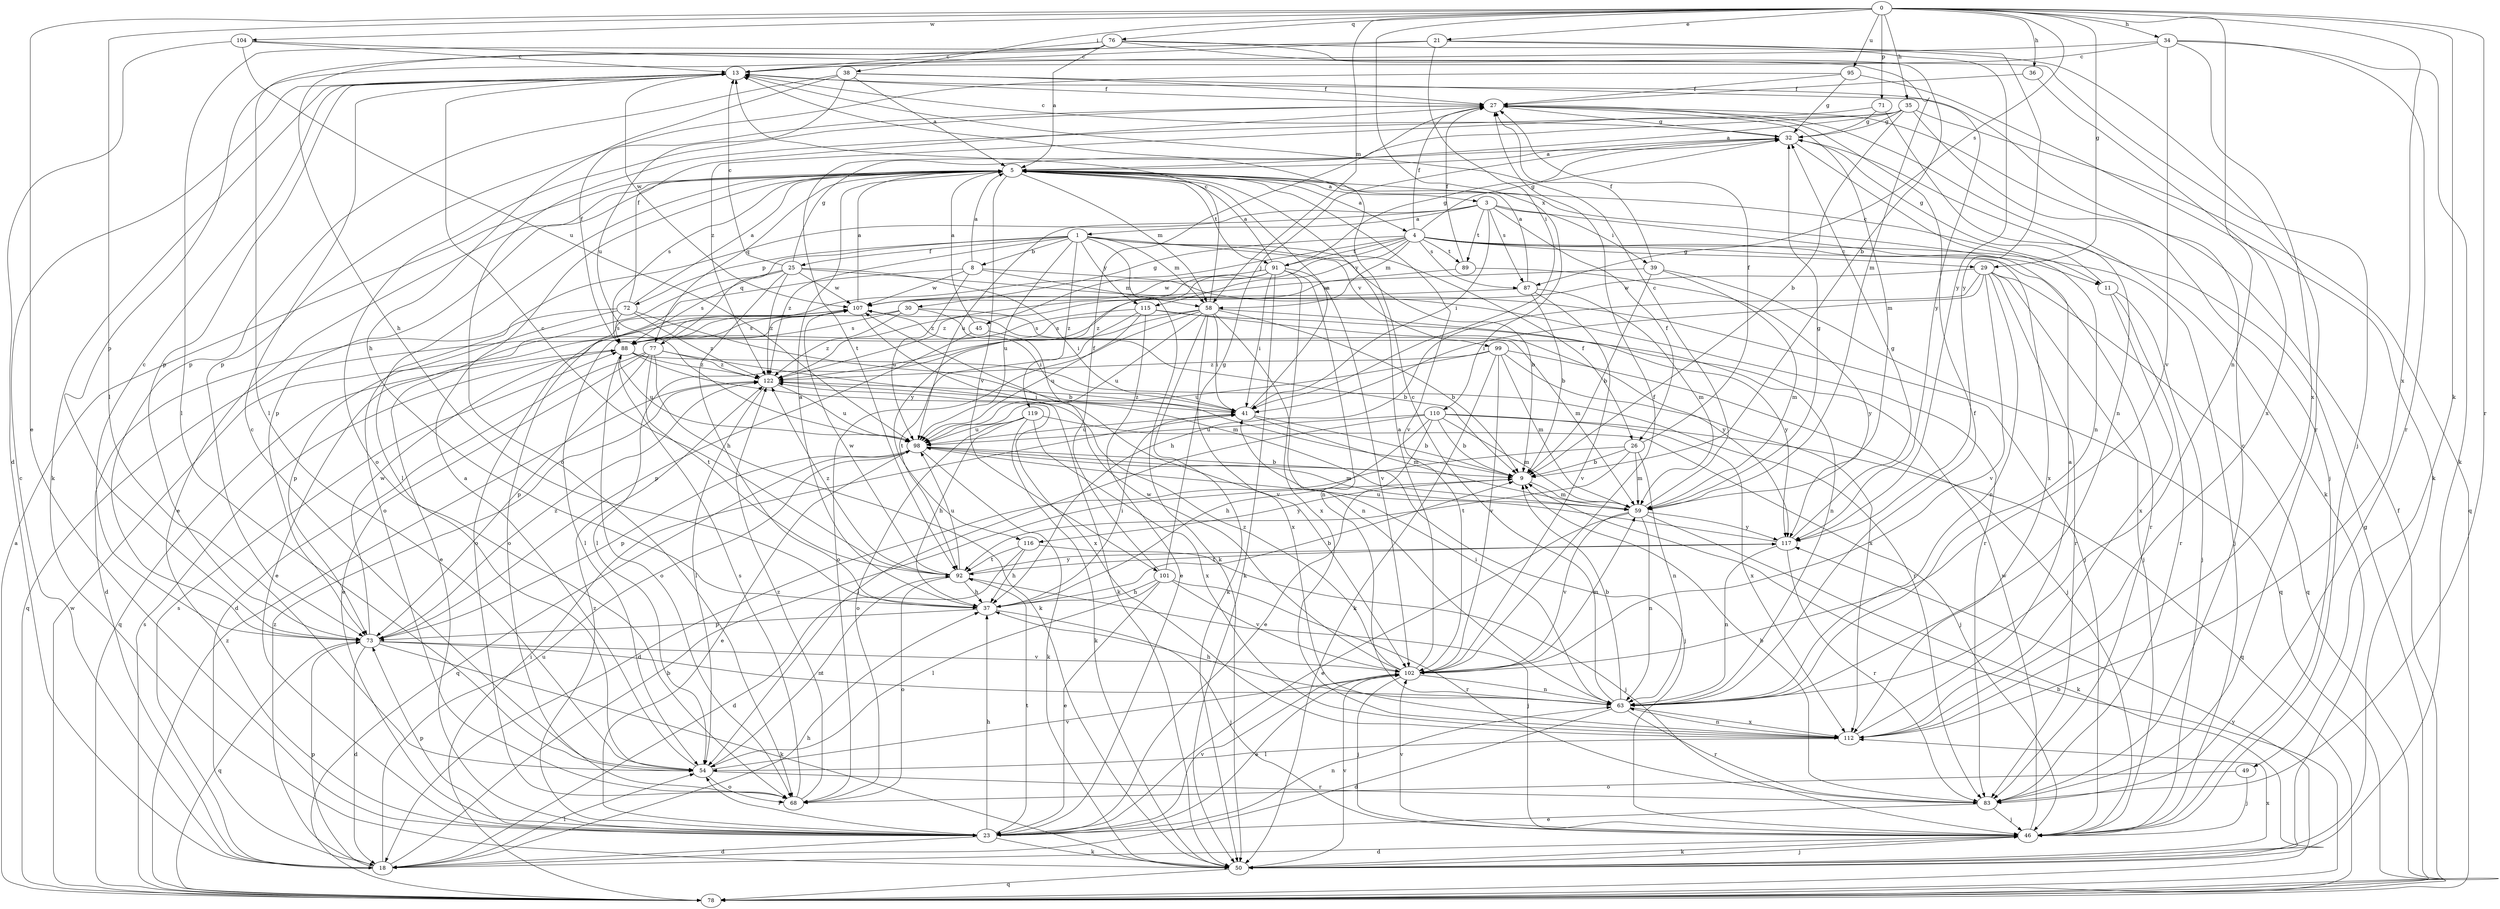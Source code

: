 strict digraph  {
0;
1;
3;
4;
5;
8;
9;
11;
13;
18;
21;
23;
25;
26;
27;
29;
30;
32;
34;
35;
36;
37;
38;
39;
41;
45;
46;
49;
50;
54;
58;
59;
63;
68;
71;
72;
73;
76;
77;
78;
83;
87;
88;
89;
91;
92;
95;
98;
99;
101;
102;
104;
107;
110;
112;
115;
116;
117;
119;
122;
0 -> 21  [label=e];
0 -> 23  [label=e];
0 -> 29  [label=g];
0 -> 34  [label=h];
0 -> 35  [label=h];
0 -> 36  [label=h];
0 -> 38  [label=i];
0 -> 49  [label=k];
0 -> 54  [label=l];
0 -> 58  [label=m];
0 -> 63  [label=n];
0 -> 71  [label=p];
0 -> 76  [label=q];
0 -> 83  [label=r];
0 -> 87  [label=s];
0 -> 95  [label=u];
0 -> 104  [label=w];
0 -> 110  [label=x];
0 -> 112  [label=x];
1 -> 8  [label=b];
1 -> 9  [label=b];
1 -> 25  [label=f];
1 -> 26  [label=f];
1 -> 50  [label=k];
1 -> 58  [label=m];
1 -> 72  [label=p];
1 -> 77  [label=q];
1 -> 98  [label=u];
1 -> 99  [label=v];
1 -> 115  [label=y];
1 -> 119  [label=z];
1 -> 122  [label=z];
3 -> 1  [label=a];
3 -> 26  [label=f];
3 -> 39  [label=i];
3 -> 41  [label=i];
3 -> 68  [label=o];
3 -> 87  [label=s];
3 -> 89  [label=t];
3 -> 98  [label=u];
3 -> 112  [label=x];
4 -> 11  [label=c];
4 -> 27  [label=f];
4 -> 29  [label=g];
4 -> 30  [label=g];
4 -> 32  [label=g];
4 -> 45  [label=j];
4 -> 46  [label=j];
4 -> 58  [label=m];
4 -> 83  [label=r];
4 -> 87  [label=s];
4 -> 89  [label=t];
4 -> 91  [label=t];
4 -> 115  [label=y];
4 -> 116  [label=y];
5 -> 3  [label=a];
5 -> 4  [label=a];
5 -> 11  [label=c];
5 -> 23  [label=e];
5 -> 54  [label=l];
5 -> 58  [label=m];
5 -> 73  [label=p];
5 -> 77  [label=q];
5 -> 88  [label=s];
5 -> 91  [label=t];
5 -> 101  [label=v];
5 -> 102  [label=v];
8 -> 5  [label=a];
8 -> 58  [label=m];
8 -> 68  [label=o];
8 -> 83  [label=r];
8 -> 98  [label=u];
8 -> 107  [label=w];
9 -> 59  [label=m];
9 -> 116  [label=y];
11 -> 32  [label=g];
11 -> 46  [label=j];
11 -> 83  [label=r];
11 -> 112  [label=x];
13 -> 27  [label=f];
13 -> 50  [label=k];
13 -> 73  [label=p];
13 -> 107  [label=w];
18 -> 9  [label=b];
18 -> 13  [label=c];
18 -> 37  [label=h];
18 -> 54  [label=l];
18 -> 73  [label=p];
18 -> 88  [label=s];
18 -> 98  [label=u];
18 -> 122  [label=z];
21 -> 13  [label=c];
21 -> 41  [label=i];
21 -> 54  [label=l];
21 -> 83  [label=r];
21 -> 117  [label=y];
23 -> 18  [label=d];
23 -> 37  [label=h];
23 -> 50  [label=k];
23 -> 54  [label=l];
23 -> 63  [label=n];
23 -> 73  [label=p];
23 -> 92  [label=t];
23 -> 102  [label=v];
23 -> 122  [label=z];
25 -> 13  [label=c];
25 -> 23  [label=e];
25 -> 32  [label=g];
25 -> 37  [label=h];
25 -> 41  [label=i];
25 -> 46  [label=j];
25 -> 88  [label=s];
25 -> 107  [label=w];
25 -> 122  [label=z];
26 -> 9  [label=b];
26 -> 18  [label=d];
26 -> 27  [label=f];
26 -> 59  [label=m];
26 -> 63  [label=n];
26 -> 92  [label=t];
27 -> 32  [label=g];
27 -> 50  [label=k];
27 -> 59  [label=m];
27 -> 68  [label=o];
29 -> 37  [label=h];
29 -> 41  [label=i];
29 -> 46  [label=j];
29 -> 63  [label=n];
29 -> 78  [label=q];
29 -> 83  [label=r];
29 -> 102  [label=v];
29 -> 107  [label=w];
30 -> 9  [label=b];
30 -> 54  [label=l];
30 -> 59  [label=m];
30 -> 88  [label=s];
30 -> 122  [label=z];
32 -> 5  [label=a];
32 -> 13  [label=c];
32 -> 63  [label=n];
34 -> 13  [label=c];
34 -> 50  [label=k];
34 -> 73  [label=p];
34 -> 83  [label=r];
34 -> 102  [label=v];
34 -> 112  [label=x];
35 -> 5  [label=a];
35 -> 9  [label=b];
35 -> 32  [label=g];
35 -> 46  [label=j];
35 -> 68  [label=o];
35 -> 78  [label=q];
35 -> 92  [label=t];
36 -> 27  [label=f];
36 -> 112  [label=x];
37 -> 5  [label=a];
37 -> 9  [label=b];
37 -> 41  [label=i];
37 -> 46  [label=j];
37 -> 73  [label=p];
38 -> 5  [label=a];
38 -> 27  [label=f];
38 -> 37  [label=h];
38 -> 73  [label=p];
38 -> 98  [label=u];
38 -> 117  [label=y];
39 -> 9  [label=b];
39 -> 27  [label=f];
39 -> 59  [label=m];
39 -> 78  [label=q];
39 -> 107  [label=w];
41 -> 5  [label=a];
41 -> 9  [label=b];
41 -> 59  [label=m];
41 -> 98  [label=u];
41 -> 122  [label=z];
45 -> 5  [label=a];
45 -> 73  [label=p];
45 -> 102  [label=v];
46 -> 18  [label=d];
46 -> 50  [label=k];
46 -> 102  [label=v];
46 -> 107  [label=w];
49 -> 46  [label=j];
49 -> 68  [label=o];
50 -> 46  [label=j];
50 -> 78  [label=q];
50 -> 102  [label=v];
50 -> 112  [label=x];
54 -> 5  [label=a];
54 -> 13  [label=c];
54 -> 68  [label=o];
54 -> 83  [label=r];
54 -> 92  [label=t];
54 -> 102  [label=v];
58 -> 9  [label=b];
58 -> 13  [label=c];
58 -> 41  [label=i];
58 -> 50  [label=k];
58 -> 54  [label=l];
58 -> 63  [label=n];
58 -> 68  [label=o];
58 -> 88  [label=s];
58 -> 98  [label=u];
58 -> 112  [label=x];
58 -> 117  [label=y];
59 -> 13  [label=c];
59 -> 23  [label=e];
59 -> 32  [label=g];
59 -> 50  [label=k];
59 -> 63  [label=n];
59 -> 102  [label=v];
59 -> 117  [label=y];
63 -> 9  [label=b];
63 -> 13  [label=c];
63 -> 18  [label=d];
63 -> 27  [label=f];
63 -> 37  [label=h];
63 -> 41  [label=i];
63 -> 83  [label=r];
63 -> 112  [label=x];
68 -> 88  [label=s];
68 -> 122  [label=z];
71 -> 32  [label=g];
71 -> 63  [label=n];
71 -> 122  [label=z];
72 -> 5  [label=a];
72 -> 9  [label=b];
72 -> 18  [label=d];
72 -> 27  [label=f];
72 -> 73  [label=p];
72 -> 88  [label=s];
72 -> 122  [label=z];
73 -> 13  [label=c];
73 -> 18  [label=d];
73 -> 50  [label=k];
73 -> 63  [label=n];
73 -> 78  [label=q];
73 -> 102  [label=v];
73 -> 107  [label=w];
73 -> 122  [label=z];
76 -> 5  [label=a];
76 -> 9  [label=b];
76 -> 13  [label=c];
76 -> 37  [label=h];
76 -> 54  [label=l];
76 -> 59  [label=m];
76 -> 117  [label=y];
77 -> 18  [label=d];
77 -> 23  [label=e];
77 -> 50  [label=k];
77 -> 59  [label=m];
77 -> 73  [label=p];
77 -> 92  [label=t];
77 -> 122  [label=z];
78 -> 5  [label=a];
78 -> 9  [label=b];
78 -> 27  [label=f];
78 -> 32  [label=g];
78 -> 41  [label=i];
78 -> 88  [label=s];
78 -> 107  [label=w];
78 -> 117  [label=y];
78 -> 122  [label=z];
83 -> 9  [label=b];
83 -> 13  [label=c];
83 -> 23  [label=e];
83 -> 46  [label=j];
87 -> 5  [label=a];
87 -> 9  [label=b];
87 -> 59  [label=m];
87 -> 102  [label=v];
87 -> 122  [label=z];
88 -> 27  [label=f];
88 -> 68  [label=o];
88 -> 78  [label=q];
88 -> 83  [label=r];
88 -> 98  [label=u];
88 -> 112  [label=x];
88 -> 122  [label=z];
89 -> 27  [label=f];
89 -> 117  [label=y];
89 -> 122  [label=z];
91 -> 5  [label=a];
91 -> 32  [label=g];
91 -> 41  [label=i];
91 -> 50  [label=k];
91 -> 63  [label=n];
91 -> 68  [label=o];
91 -> 102  [label=v];
91 -> 107  [label=w];
91 -> 112  [label=x];
91 -> 122  [label=z];
92 -> 13  [label=c];
92 -> 37  [label=h];
92 -> 46  [label=j];
92 -> 68  [label=o];
92 -> 98  [label=u];
92 -> 107  [label=w];
92 -> 117  [label=y];
92 -> 122  [label=z];
95 -> 27  [label=f];
95 -> 32  [label=g];
95 -> 50  [label=k];
95 -> 73  [label=p];
98 -> 9  [label=b];
98 -> 23  [label=e];
98 -> 46  [label=j];
98 -> 50  [label=k];
98 -> 59  [label=m];
98 -> 73  [label=p];
98 -> 78  [label=q];
99 -> 46  [label=j];
99 -> 50  [label=k];
99 -> 59  [label=m];
99 -> 98  [label=u];
99 -> 102  [label=v];
99 -> 112  [label=x];
99 -> 122  [label=z];
101 -> 23  [label=e];
101 -> 27  [label=f];
101 -> 32  [label=g];
101 -> 37  [label=h];
101 -> 54  [label=l];
101 -> 83  [label=r];
101 -> 102  [label=v];
102 -> 5  [label=a];
102 -> 23  [label=e];
102 -> 27  [label=f];
102 -> 46  [label=j];
102 -> 59  [label=m];
102 -> 63  [label=n];
102 -> 107  [label=w];
102 -> 122  [label=z];
104 -> 13  [label=c];
104 -> 18  [label=d];
104 -> 46  [label=j];
104 -> 98  [label=u];
107 -> 5  [label=a];
107 -> 23  [label=e];
107 -> 41  [label=i];
107 -> 50  [label=k];
107 -> 78  [label=q];
107 -> 88  [label=s];
110 -> 9  [label=b];
110 -> 23  [label=e];
110 -> 37  [label=h];
110 -> 54  [label=l];
110 -> 59  [label=m];
110 -> 78  [label=q];
110 -> 98  [label=u];
110 -> 112  [label=x];
112 -> 5  [label=a];
112 -> 54  [label=l];
112 -> 63  [label=n];
115 -> 23  [label=e];
115 -> 63  [label=n];
115 -> 88  [label=s];
115 -> 92  [label=t];
115 -> 98  [label=u];
115 -> 117  [label=y];
116 -> 18  [label=d];
116 -> 37  [label=h];
116 -> 46  [label=j];
116 -> 92  [label=t];
117 -> 32  [label=g];
117 -> 63  [label=n];
117 -> 83  [label=r];
117 -> 92  [label=t];
117 -> 98  [label=u];
119 -> 37  [label=h];
119 -> 46  [label=j];
119 -> 50  [label=k];
119 -> 68  [label=o];
119 -> 98  [label=u];
119 -> 112  [label=x];
122 -> 41  [label=i];
122 -> 54  [label=l];
122 -> 98  [label=u];
}
